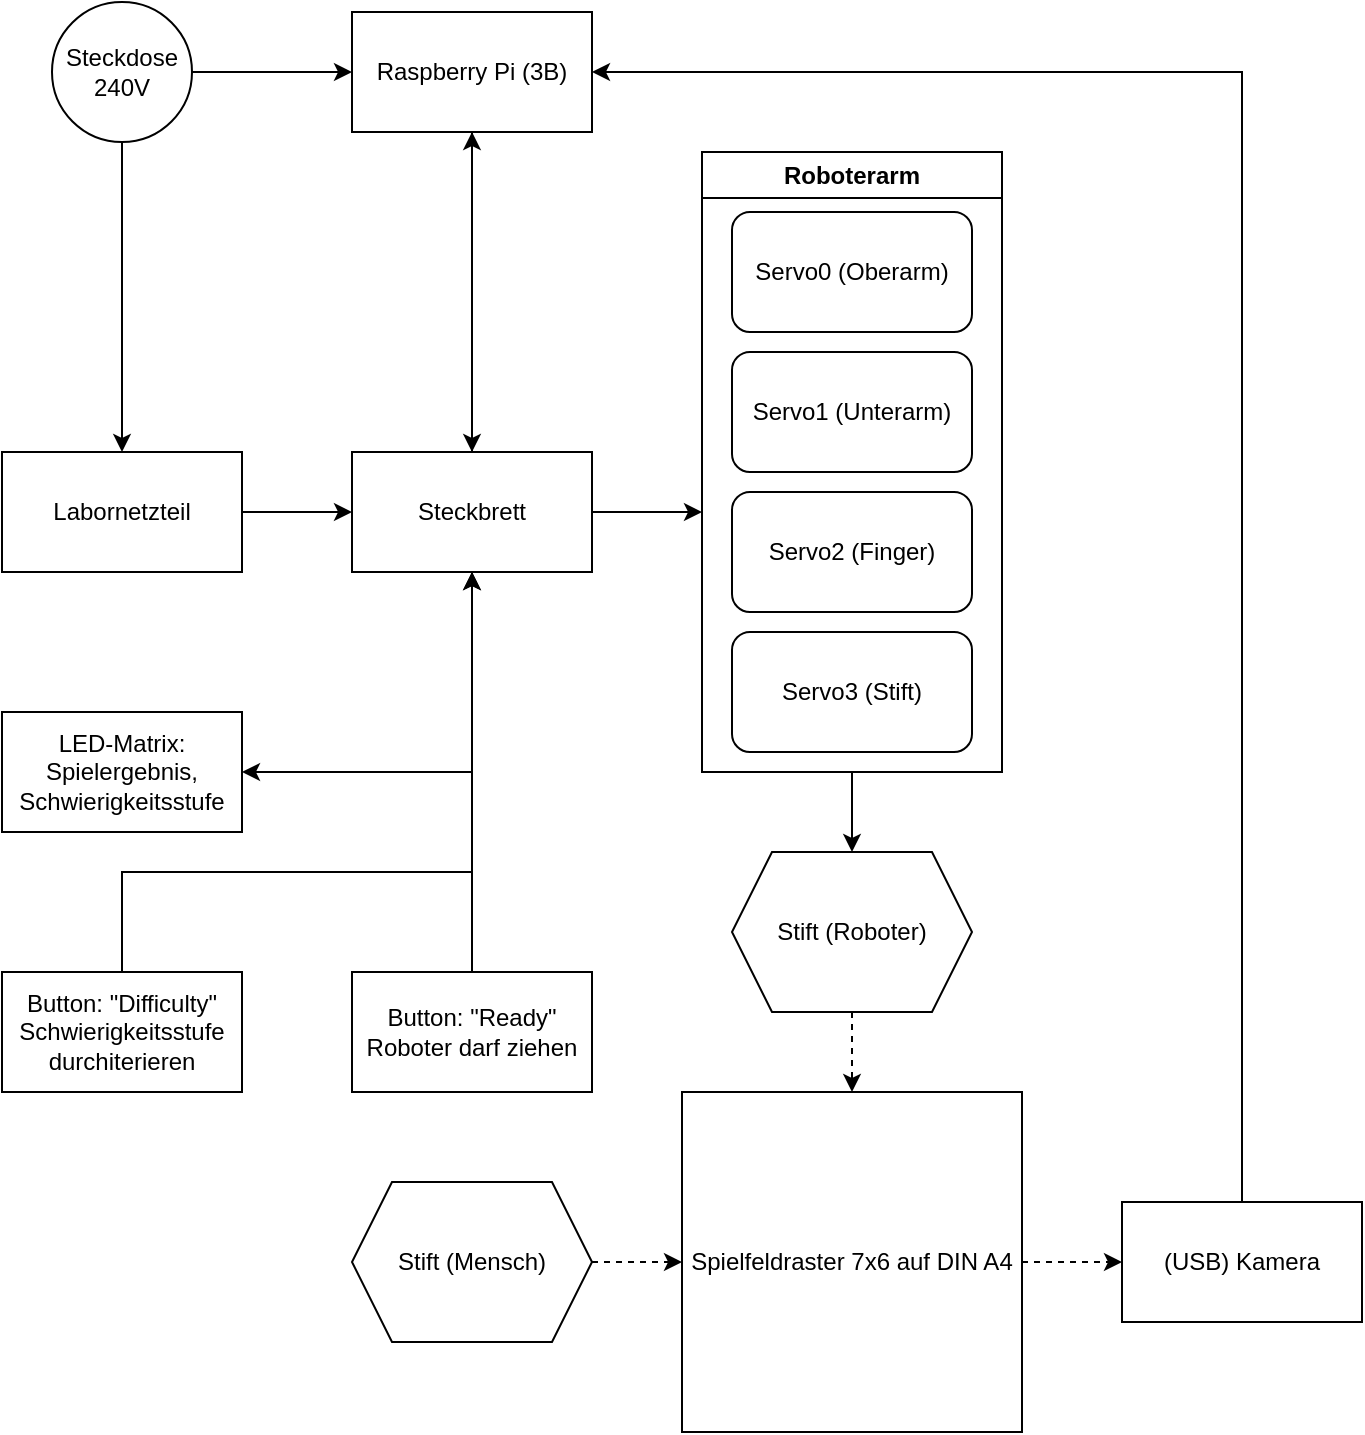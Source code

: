 <mxfile version="20.8.10" type="device"><diagram name="Seite-1" id="0uz6rOkZsURT7vAODoRE"><mxGraphModel dx="1185" dy="1138" grid="1" gridSize="10" guides="1" tooltips="1" connect="1" arrows="1" fold="1" page="1" pageScale="1" pageWidth="827" pageHeight="1169" math="0" shadow="0"><root><mxCell id="0"/><mxCell id="1" parent="0"/><mxCell id="Gpm-_Ex5IHiZeEzh6-NQ-23" style="edgeStyle=orthogonalEdgeStyle;rounded=0;orthogonalLoop=1;jettySize=auto;html=1;entryX=0.5;entryY=0;entryDx=0;entryDy=0;" parent="1" source="Gpm-_Ex5IHiZeEzh6-NQ-5" target="Gpm-_Ex5IHiZeEzh6-NQ-10" edge="1"><mxGeometry relative="1" as="geometry"/></mxCell><mxCell id="Gpm-_Ex5IHiZeEzh6-NQ-5" value="Roboterarm" style="swimlane;whiteSpace=wrap;html=1;" parent="1" vertex="1"><mxGeometry x="405" y="330" width="150" height="310" as="geometry"/></mxCell><mxCell id="Gpm-_Ex5IHiZeEzh6-NQ-4" value="Servo0 (Oberarm)" style="rounded=1;whiteSpace=wrap;html=1;" parent="Gpm-_Ex5IHiZeEzh6-NQ-5" vertex="1"><mxGeometry x="15" y="30" width="120" height="60" as="geometry"/></mxCell><mxCell id="Gpm-_Ex5IHiZeEzh6-NQ-6" value="Servo1 (Unterarm)" style="rounded=1;whiteSpace=wrap;html=1;" parent="Gpm-_Ex5IHiZeEzh6-NQ-5" vertex="1"><mxGeometry x="15" y="100" width="120" height="60" as="geometry"/></mxCell><mxCell id="Gpm-_Ex5IHiZeEzh6-NQ-7" value="Servo2 (Finger)" style="rounded=1;whiteSpace=wrap;html=1;" parent="Gpm-_Ex5IHiZeEzh6-NQ-5" vertex="1"><mxGeometry x="15" y="170" width="120" height="60" as="geometry"/></mxCell><mxCell id="Gpm-_Ex5IHiZeEzh6-NQ-8" value="Servo3 (Stift)" style="rounded=1;whiteSpace=wrap;html=1;" parent="Gpm-_Ex5IHiZeEzh6-NQ-5" vertex="1"><mxGeometry x="15" y="240" width="120" height="60" as="geometry"/></mxCell><mxCell id="Gpm-_Ex5IHiZeEzh6-NQ-21" style="edgeStyle=orthogonalEdgeStyle;rounded=0;orthogonalLoop=1;jettySize=auto;html=1;entryX=0.5;entryY=0;entryDx=0;entryDy=0;" parent="1" source="Gpm-_Ex5IHiZeEzh6-NQ-9" target="Gpm-_Ex5IHiZeEzh6-NQ-15" edge="1"><mxGeometry relative="1" as="geometry"/></mxCell><mxCell id="Gpm-_Ex5IHiZeEzh6-NQ-9" value="Raspberry Pi (3B)" style="rounded=0;whiteSpace=wrap;html=1;" parent="1" vertex="1"><mxGeometry x="230" y="260" width="120" height="60" as="geometry"/></mxCell><mxCell id="Gpm-_Ex5IHiZeEzh6-NQ-24" style="edgeStyle=orthogonalEdgeStyle;rounded=0;orthogonalLoop=1;jettySize=auto;html=1;entryX=0.5;entryY=0;entryDx=0;entryDy=0;dashed=1;exitX=0.5;exitY=1;exitDx=0;exitDy=0;" parent="1" source="Gpm-_Ex5IHiZeEzh6-NQ-10" target="Gpm-_Ex5IHiZeEzh6-NQ-11" edge="1"><mxGeometry relative="1" as="geometry"><mxPoint x="479.941" y="770" as="sourcePoint"/></mxGeometry></mxCell><mxCell id="Gpm-_Ex5IHiZeEzh6-NQ-10" value="Stift (Roboter)" style="shape=hexagon;perimeter=hexagonPerimeter2;whiteSpace=wrap;html=1;fixedSize=1;" parent="1" vertex="1"><mxGeometry x="420" y="680" width="120" height="80" as="geometry"/></mxCell><mxCell id="f4YKtA8b3GtjZNVmidMA-26" style="edgeStyle=orthogonalEdgeStyle;rounded=0;orthogonalLoop=1;jettySize=auto;html=1;entryX=0;entryY=0.5;entryDx=0;entryDy=0;dashed=1;" edge="1" parent="1" source="Gpm-_Ex5IHiZeEzh6-NQ-11" target="f4YKtA8b3GtjZNVmidMA-1"><mxGeometry relative="1" as="geometry"/></mxCell><mxCell id="Gpm-_Ex5IHiZeEzh6-NQ-11" value="Spielfeldraster 7x6 auf DIN A4" style="whiteSpace=wrap;html=1;aspect=fixed;" parent="1" vertex="1"><mxGeometry x="395" y="800" width="170" height="170" as="geometry"/></mxCell><mxCell id="Gpm-_Ex5IHiZeEzh6-NQ-28" style="edgeStyle=orthogonalEdgeStyle;rounded=0;orthogonalLoop=1;jettySize=auto;html=1;entryX=0;entryY=0.5;entryDx=0;entryDy=0;dashed=1;" parent="1" source="Gpm-_Ex5IHiZeEzh6-NQ-13" target="Gpm-_Ex5IHiZeEzh6-NQ-11" edge="1"><mxGeometry relative="1" as="geometry"/></mxCell><mxCell id="Gpm-_Ex5IHiZeEzh6-NQ-13" value="Stift (Mensch)" style="shape=hexagon;perimeter=hexagonPerimeter2;whiteSpace=wrap;html=1;fixedSize=1;" parent="1" vertex="1"><mxGeometry x="230" y="845" width="120" height="80" as="geometry"/></mxCell><mxCell id="Gpm-_Ex5IHiZeEzh6-NQ-26" style="edgeStyle=orthogonalEdgeStyle;rounded=0;orthogonalLoop=1;jettySize=auto;html=1;" parent="1" source="Gpm-_Ex5IHiZeEzh6-NQ-14" target="Gpm-_Ex5IHiZeEzh6-NQ-15" edge="1"><mxGeometry relative="1" as="geometry"/></mxCell><mxCell id="Gpm-_Ex5IHiZeEzh6-NQ-14" value="Button: &quot;Ready&quot;&lt;br&gt;Roboter darf ziehen" style="rounded=0;whiteSpace=wrap;html=1;" parent="1" vertex="1"><mxGeometry x="230" y="740" width="120" height="60" as="geometry"/></mxCell><mxCell id="Gpm-_Ex5IHiZeEzh6-NQ-22" style="edgeStyle=orthogonalEdgeStyle;rounded=0;orthogonalLoop=1;jettySize=auto;html=1;" parent="1" source="Gpm-_Ex5IHiZeEzh6-NQ-15" edge="1"><mxGeometry relative="1" as="geometry"><mxPoint x="405.0" y="510" as="targetPoint"/></mxGeometry></mxCell><mxCell id="Gpm-_Ex5IHiZeEzh6-NQ-27" style="edgeStyle=orthogonalEdgeStyle;rounded=0;orthogonalLoop=1;jettySize=auto;html=1;" parent="1" source="Gpm-_Ex5IHiZeEzh6-NQ-15" target="Gpm-_Ex5IHiZeEzh6-NQ-9" edge="1"><mxGeometry relative="1" as="geometry"/></mxCell><mxCell id="Gpm-_Ex5IHiZeEzh6-NQ-30" style="edgeStyle=orthogonalEdgeStyle;rounded=0;orthogonalLoop=1;jettySize=auto;html=1;exitX=0.5;exitY=1;exitDx=0;exitDy=0;entryX=1;entryY=0.5;entryDx=0;entryDy=0;" parent="1" source="Gpm-_Ex5IHiZeEzh6-NQ-15" target="Gpm-_Ex5IHiZeEzh6-NQ-29" edge="1"><mxGeometry relative="1" as="geometry"/></mxCell><mxCell id="Gpm-_Ex5IHiZeEzh6-NQ-15" value="Steckbrett" style="rounded=0;whiteSpace=wrap;html=1;" parent="1" vertex="1"><mxGeometry x="230" y="480" width="120" height="60" as="geometry"/></mxCell><mxCell id="Gpm-_Ex5IHiZeEzh6-NQ-20" style="edgeStyle=orthogonalEdgeStyle;rounded=0;orthogonalLoop=1;jettySize=auto;html=1;entryX=0;entryY=0.5;entryDx=0;entryDy=0;" parent="1" source="Gpm-_Ex5IHiZeEzh6-NQ-16" target="Gpm-_Ex5IHiZeEzh6-NQ-15" edge="1"><mxGeometry relative="1" as="geometry"/></mxCell><mxCell id="Gpm-_Ex5IHiZeEzh6-NQ-16" value="Labornetzteil" style="rounded=0;whiteSpace=wrap;html=1;" parent="1" vertex="1"><mxGeometry x="55" y="480" width="120" height="60" as="geometry"/></mxCell><mxCell id="Gpm-_Ex5IHiZeEzh6-NQ-18" style="edgeStyle=orthogonalEdgeStyle;rounded=0;orthogonalLoop=1;jettySize=auto;html=1;entryX=0;entryY=0.5;entryDx=0;entryDy=0;" parent="1" source="Gpm-_Ex5IHiZeEzh6-NQ-17" target="Gpm-_Ex5IHiZeEzh6-NQ-9" edge="1"><mxGeometry relative="1" as="geometry"/></mxCell><mxCell id="Gpm-_Ex5IHiZeEzh6-NQ-19" style="edgeStyle=orthogonalEdgeStyle;rounded=0;orthogonalLoop=1;jettySize=auto;html=1;" parent="1" source="Gpm-_Ex5IHiZeEzh6-NQ-17" target="Gpm-_Ex5IHiZeEzh6-NQ-16" edge="1"><mxGeometry relative="1" as="geometry"/></mxCell><mxCell id="Gpm-_Ex5IHiZeEzh6-NQ-17" value="Steckdose&lt;br&gt;240V" style="ellipse;whiteSpace=wrap;html=1;aspect=fixed;" parent="1" vertex="1"><mxGeometry x="80" y="255" width="70" height="70" as="geometry"/></mxCell><mxCell id="Gpm-_Ex5IHiZeEzh6-NQ-29" value="LED-Matrix:&lt;br&gt;Spielergebnis,&lt;br&gt;Schwierigkeitsstufe" style="rounded=0;whiteSpace=wrap;html=1;" parent="1" vertex="1"><mxGeometry x="55" y="610" width="120" height="60" as="geometry"/></mxCell><mxCell id="Gpm-_Ex5IHiZeEzh6-NQ-34" style="edgeStyle=orthogonalEdgeStyle;rounded=0;orthogonalLoop=1;jettySize=auto;html=1;entryX=0.5;entryY=1;entryDx=0;entryDy=0;exitX=0.5;exitY=0;exitDx=0;exitDy=0;" parent="1" source="Gpm-_Ex5IHiZeEzh6-NQ-31" target="Gpm-_Ex5IHiZeEzh6-NQ-15" edge="1"><mxGeometry relative="1" as="geometry"><Array as="points"><mxPoint x="115" y="690"/><mxPoint x="290" y="690"/></Array></mxGeometry></mxCell><mxCell id="Gpm-_Ex5IHiZeEzh6-NQ-31" value="Button: &quot;Difficulty&quot;&lt;br&gt;Schwierigkeitsstufe durchiterieren" style="rounded=0;whiteSpace=wrap;html=1;" parent="1" vertex="1"><mxGeometry x="55" y="740" width="120" height="60" as="geometry"/></mxCell><mxCell id="f4YKtA8b3GtjZNVmidMA-27" style="edgeStyle=orthogonalEdgeStyle;rounded=0;orthogonalLoop=1;jettySize=auto;html=1;entryX=1;entryY=0.5;entryDx=0;entryDy=0;exitX=0.5;exitY=0;exitDx=0;exitDy=0;" edge="1" parent="1" source="f4YKtA8b3GtjZNVmidMA-1" target="Gpm-_Ex5IHiZeEzh6-NQ-9"><mxGeometry relative="1" as="geometry"/></mxCell><mxCell id="f4YKtA8b3GtjZNVmidMA-1" value="(USB) Kamera" style="rounded=0;whiteSpace=wrap;html=1;" vertex="1" parent="1"><mxGeometry x="615" y="855" width="120" height="60" as="geometry"/></mxCell></root></mxGraphModel></diagram></mxfile>